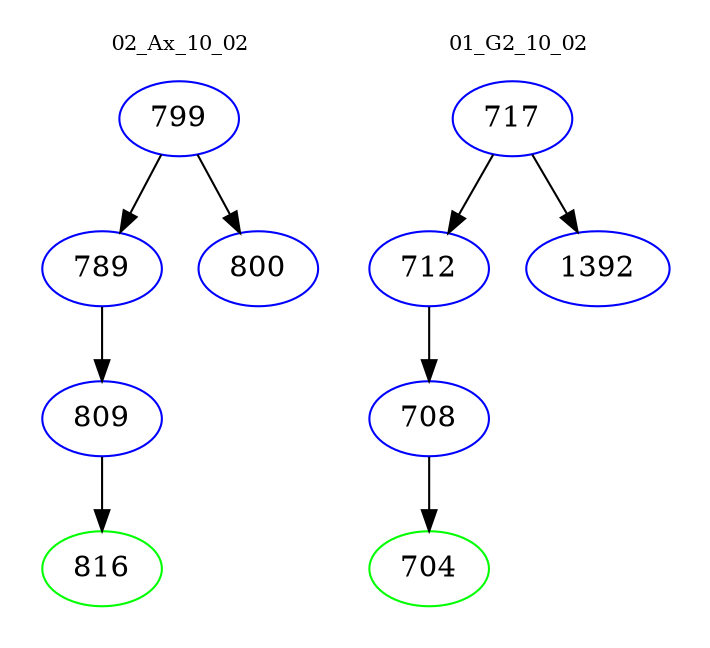 digraph{
subgraph cluster_0 {
color = white
label = "02_Ax_10_02";
fontsize=10;
T0_799 [label="799", color="blue"]
T0_799 -> T0_789 [color="black"]
T0_789 [label="789", color="blue"]
T0_789 -> T0_809 [color="black"]
T0_809 [label="809", color="blue"]
T0_809 -> T0_816 [color="black"]
T0_816 [label="816", color="green"]
T0_799 -> T0_800 [color="black"]
T0_800 [label="800", color="blue"]
}
subgraph cluster_1 {
color = white
label = "01_G2_10_02";
fontsize=10;
T1_717 [label="717", color="blue"]
T1_717 -> T1_712 [color="black"]
T1_712 [label="712", color="blue"]
T1_712 -> T1_708 [color="black"]
T1_708 [label="708", color="blue"]
T1_708 -> T1_704 [color="black"]
T1_704 [label="704", color="green"]
T1_717 -> T1_1392 [color="black"]
T1_1392 [label="1392", color="blue"]
}
}
